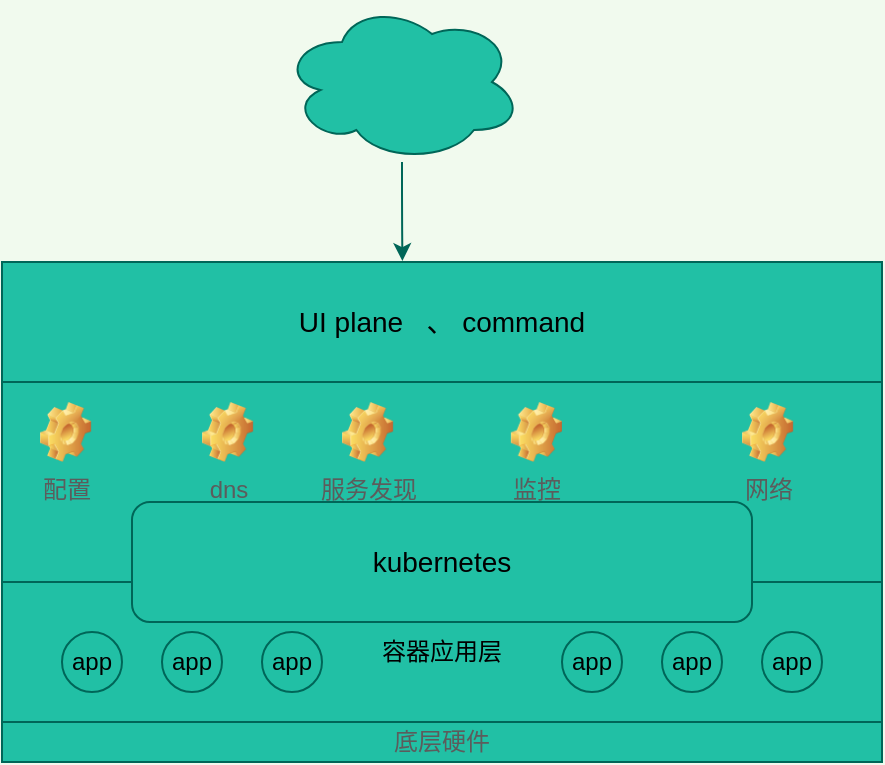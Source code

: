 <mxfile version="13.10.0" type="embed">
    <diagram id="AnqO3-dQOphb3ycuHRrm" name="Page-1">
        <mxGraphModel dx="260" dy="289" grid="1" gridSize="10" guides="1" tooltips="1" connect="1" arrows="1" fold="1" page="0" pageScale="1" pageWidth="827" pageHeight="1169" background="#F1FAEE" math="0" shadow="0">
            <root>
                <mxCell id="0"/>
                <mxCell id="1" parent="0"/>
                <mxCell id="3" value="&lt;font style=&quot;font-size: 14px&quot; color=&quot;#000000&quot;&gt;UI plane&amp;nbsp; &amp;nbsp;、 command&lt;/font&gt;" style="rounded=0;whiteSpace=wrap;html=1;sketch=0;strokeColor=#006658;fillColor=#21C0A5;fontColor=#5C5C5C;" vertex="1" parent="1">
                    <mxGeometry x="80" y="150" width="440" height="60" as="geometry"/>
                </mxCell>
                <mxCell id="4" value="" style="rounded=0;whiteSpace=wrap;html=1;sketch=0;strokeColor=#006658;fillColor=#21C0A5;fontColor=#5C5C5C;" vertex="1" parent="1">
                    <mxGeometry x="80" y="210" width="440" height="100" as="geometry"/>
                </mxCell>
                <mxCell id="5" value="&lt;font color=&quot;#000000&quot;&gt;容器应用层&lt;/font&gt;" style="rounded=0;whiteSpace=wrap;html=1;sketch=0;strokeColor=#006658;fillColor=#21C0A5;fontColor=#5C5C5C;" vertex="1" parent="1">
                    <mxGeometry x="80" y="310" width="440" height="70" as="geometry"/>
                </mxCell>
                <mxCell id="6" value="底层硬件" style="rounded=0;whiteSpace=wrap;html=1;sketch=0;strokeColor=#006658;fillColor=#21C0A5;fontColor=#5C5C5C;" vertex="1" parent="1">
                    <mxGeometry x="80" y="380" width="440" height="20" as="geometry"/>
                </mxCell>
                <mxCell id="8" value="&lt;font color=&quot;#000000&quot;&gt;app&lt;/font&gt;" style="ellipse;whiteSpace=wrap;html=1;aspect=fixed;rounded=0;sketch=0;strokeColor=#006658;fillColor=#21C0A5;fontColor=#5C5C5C;" vertex="1" parent="1">
                    <mxGeometry x="110" y="335" width="30" height="30" as="geometry"/>
                </mxCell>
                <mxCell id="9" value="&lt;span style=&quot;color: rgb(0 , 0 , 0)&quot;&gt;app&lt;/span&gt;" style="ellipse;whiteSpace=wrap;html=1;aspect=fixed;rounded=0;sketch=0;strokeColor=#006658;fillColor=#21C0A5;fontColor=#5C5C5C;" vertex="1" parent="1">
                    <mxGeometry x="160" y="335" width="30" height="30" as="geometry"/>
                </mxCell>
                <mxCell id="10" value="&lt;span style=&quot;color: rgb(0 , 0 , 0)&quot;&gt;app&lt;/span&gt;" style="ellipse;whiteSpace=wrap;html=1;aspect=fixed;rounded=0;sketch=0;strokeColor=#006658;fillColor=#21C0A5;fontColor=#5C5C5C;" vertex="1" parent="1">
                    <mxGeometry x="360" y="335" width="30" height="30" as="geometry"/>
                </mxCell>
                <mxCell id="11" value="&lt;span style=&quot;color: rgb(0 , 0 , 0)&quot;&gt;app&lt;/span&gt;" style="ellipse;whiteSpace=wrap;html=1;aspect=fixed;rounded=0;sketch=0;strokeColor=#006658;fillColor=#21C0A5;fontColor=#5C5C5C;" vertex="1" parent="1">
                    <mxGeometry x="210" y="335" width="30" height="30" as="geometry"/>
                </mxCell>
                <mxCell id="12" value="&lt;span style=&quot;color: rgb(0 , 0 , 0)&quot;&gt;app&lt;/span&gt;" style="ellipse;whiteSpace=wrap;html=1;aspect=fixed;rounded=0;sketch=0;strokeColor=#006658;fillColor=#21C0A5;fontColor=#5C5C5C;" vertex="1" parent="1">
                    <mxGeometry x="410" y="335" width="30" height="30" as="geometry"/>
                </mxCell>
                <mxCell id="13" value="&lt;span style=&quot;color: rgb(0 , 0 , 0)&quot;&gt;app&lt;/span&gt;" style="ellipse;whiteSpace=wrap;html=1;aspect=fixed;rounded=0;sketch=0;strokeColor=#006658;fillColor=#21C0A5;fontColor=#5C5C5C;" vertex="1" parent="1">
                    <mxGeometry x="460" y="335" width="30" height="30" as="geometry"/>
                </mxCell>
                <mxCell id="14" value="&lt;font style=&quot;font-size: 14px&quot; color=&quot;#000000&quot;&gt;kubernetes&lt;/font&gt;" style="rounded=1;whiteSpace=wrap;html=1;sketch=0;strokeColor=#006658;fillColor=#21C0A5;fontColor=#5C5C5C;" vertex="1" parent="1">
                    <mxGeometry x="145" y="270" width="310" height="60" as="geometry"/>
                </mxCell>
                <mxCell id="31" style="edgeStyle=orthogonalEdgeStyle;curved=0;rounded=1;sketch=0;orthogonalLoop=1;jettySize=auto;html=1;entryX=0.455;entryY=-0.008;entryDx=0;entryDy=0;entryPerimeter=0;strokeColor=#006658;fillColor=#21C0A5;fontColor=#5C5C5C;" edge="1" parent="1" source="17" target="3">
                    <mxGeometry relative="1" as="geometry"/>
                </mxCell>
                <mxCell id="17" value="" style="ellipse;shape=cloud;whiteSpace=wrap;html=1;rounded=0;sketch=0;strokeColor=#006658;fillColor=#21C0A5;fontColor=#5C5C5C;" vertex="1" parent="1">
                    <mxGeometry x="220" y="20" width="120" height="80" as="geometry"/>
                </mxCell>
                <mxCell id="23" value="配置" style="shape=image;html=1;verticalLabelPosition=bottom;verticalAlign=top;imageAspect=1;aspect=fixed;image=img/clipart/Gear_128x128.png;rounded=0;sketch=0;strokeColor=#006658;fillColor=#21C0A5;fontColor=#5C5C5C;" vertex="1" parent="1">
                    <mxGeometry x="99" y="220" width="25.58" height="30" as="geometry"/>
                </mxCell>
                <mxCell id="24" value="dns" style="shape=image;html=1;verticalLabelPosition=bottom;verticalAlign=top;imageAspect=1;aspect=fixed;image=img/clipart/Gear_128x128.png;rounded=0;sketch=0;strokeColor=#006658;fillColor=#21C0A5;fontColor=#5C5C5C;" vertex="1" parent="1">
                    <mxGeometry x="180" y="220" width="25.58" height="30" as="geometry"/>
                </mxCell>
                <mxCell id="25" value="服务发现" style="shape=image;html=1;verticalLabelPosition=bottom;verticalAlign=top;imageAspect=1;aspect=fixed;image=img/clipart/Gear_128x128.png;rounded=0;sketch=0;strokeColor=#006658;fillColor=#21C0A5;fontColor=#5C5C5C;" vertex="1" parent="1">
                    <mxGeometry x="250" y="220" width="25.58" height="30" as="geometry"/>
                </mxCell>
                <mxCell id="26" value="监控" style="shape=image;html=1;verticalLabelPosition=bottom;verticalAlign=top;imageAspect=1;aspect=fixed;image=img/clipart/Gear_128x128.png;rounded=0;sketch=0;strokeColor=#006658;fillColor=#21C0A5;fontColor=#5C5C5C;" vertex="1" parent="1">
                    <mxGeometry x="334.42" y="220" width="25.58" height="30" as="geometry"/>
                </mxCell>
                <mxCell id="27" value="网络" style="shape=image;html=1;verticalLabelPosition=bottom;verticalAlign=top;imageAspect=1;aspect=fixed;image=img/clipart/Gear_128x128.png;rounded=0;sketch=0;strokeColor=#006658;fillColor=#21C0A5;fontColor=#5C5C5C;" vertex="1" parent="1">
                    <mxGeometry x="450" y="220" width="25.58" height="30" as="geometry"/>
                </mxCell>
            </root>
        </mxGraphModel>
    </diagram>
</mxfile>